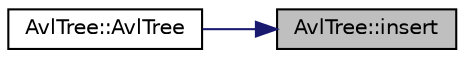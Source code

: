 digraph "AvlTree::insert"
{
 // LATEX_PDF_SIZE
  edge [fontname="Helvetica",fontsize="10",labelfontname="Helvetica",labelfontsize="10"];
  node [fontname="Helvetica",fontsize="10",shape=record];
  rankdir="RL";
  Node1 [label="AvlTree::insert",height=0.2,width=0.4,color="black", fillcolor="grey75", style="filled", fontcolor="black",tooltip=" "];
  Node1 -> Node2 [dir="back",color="midnightblue",fontsize="10",style="solid",fontname="Helvetica"];
  Node2 [label="AvlTree::AvlTree",height=0.2,width=0.4,color="black", fillcolor="white", style="filled",URL="$class_avl_tree.html#a6b98cb8fd84360ee2519bf9930cfd913",tooltip=" "];
}
